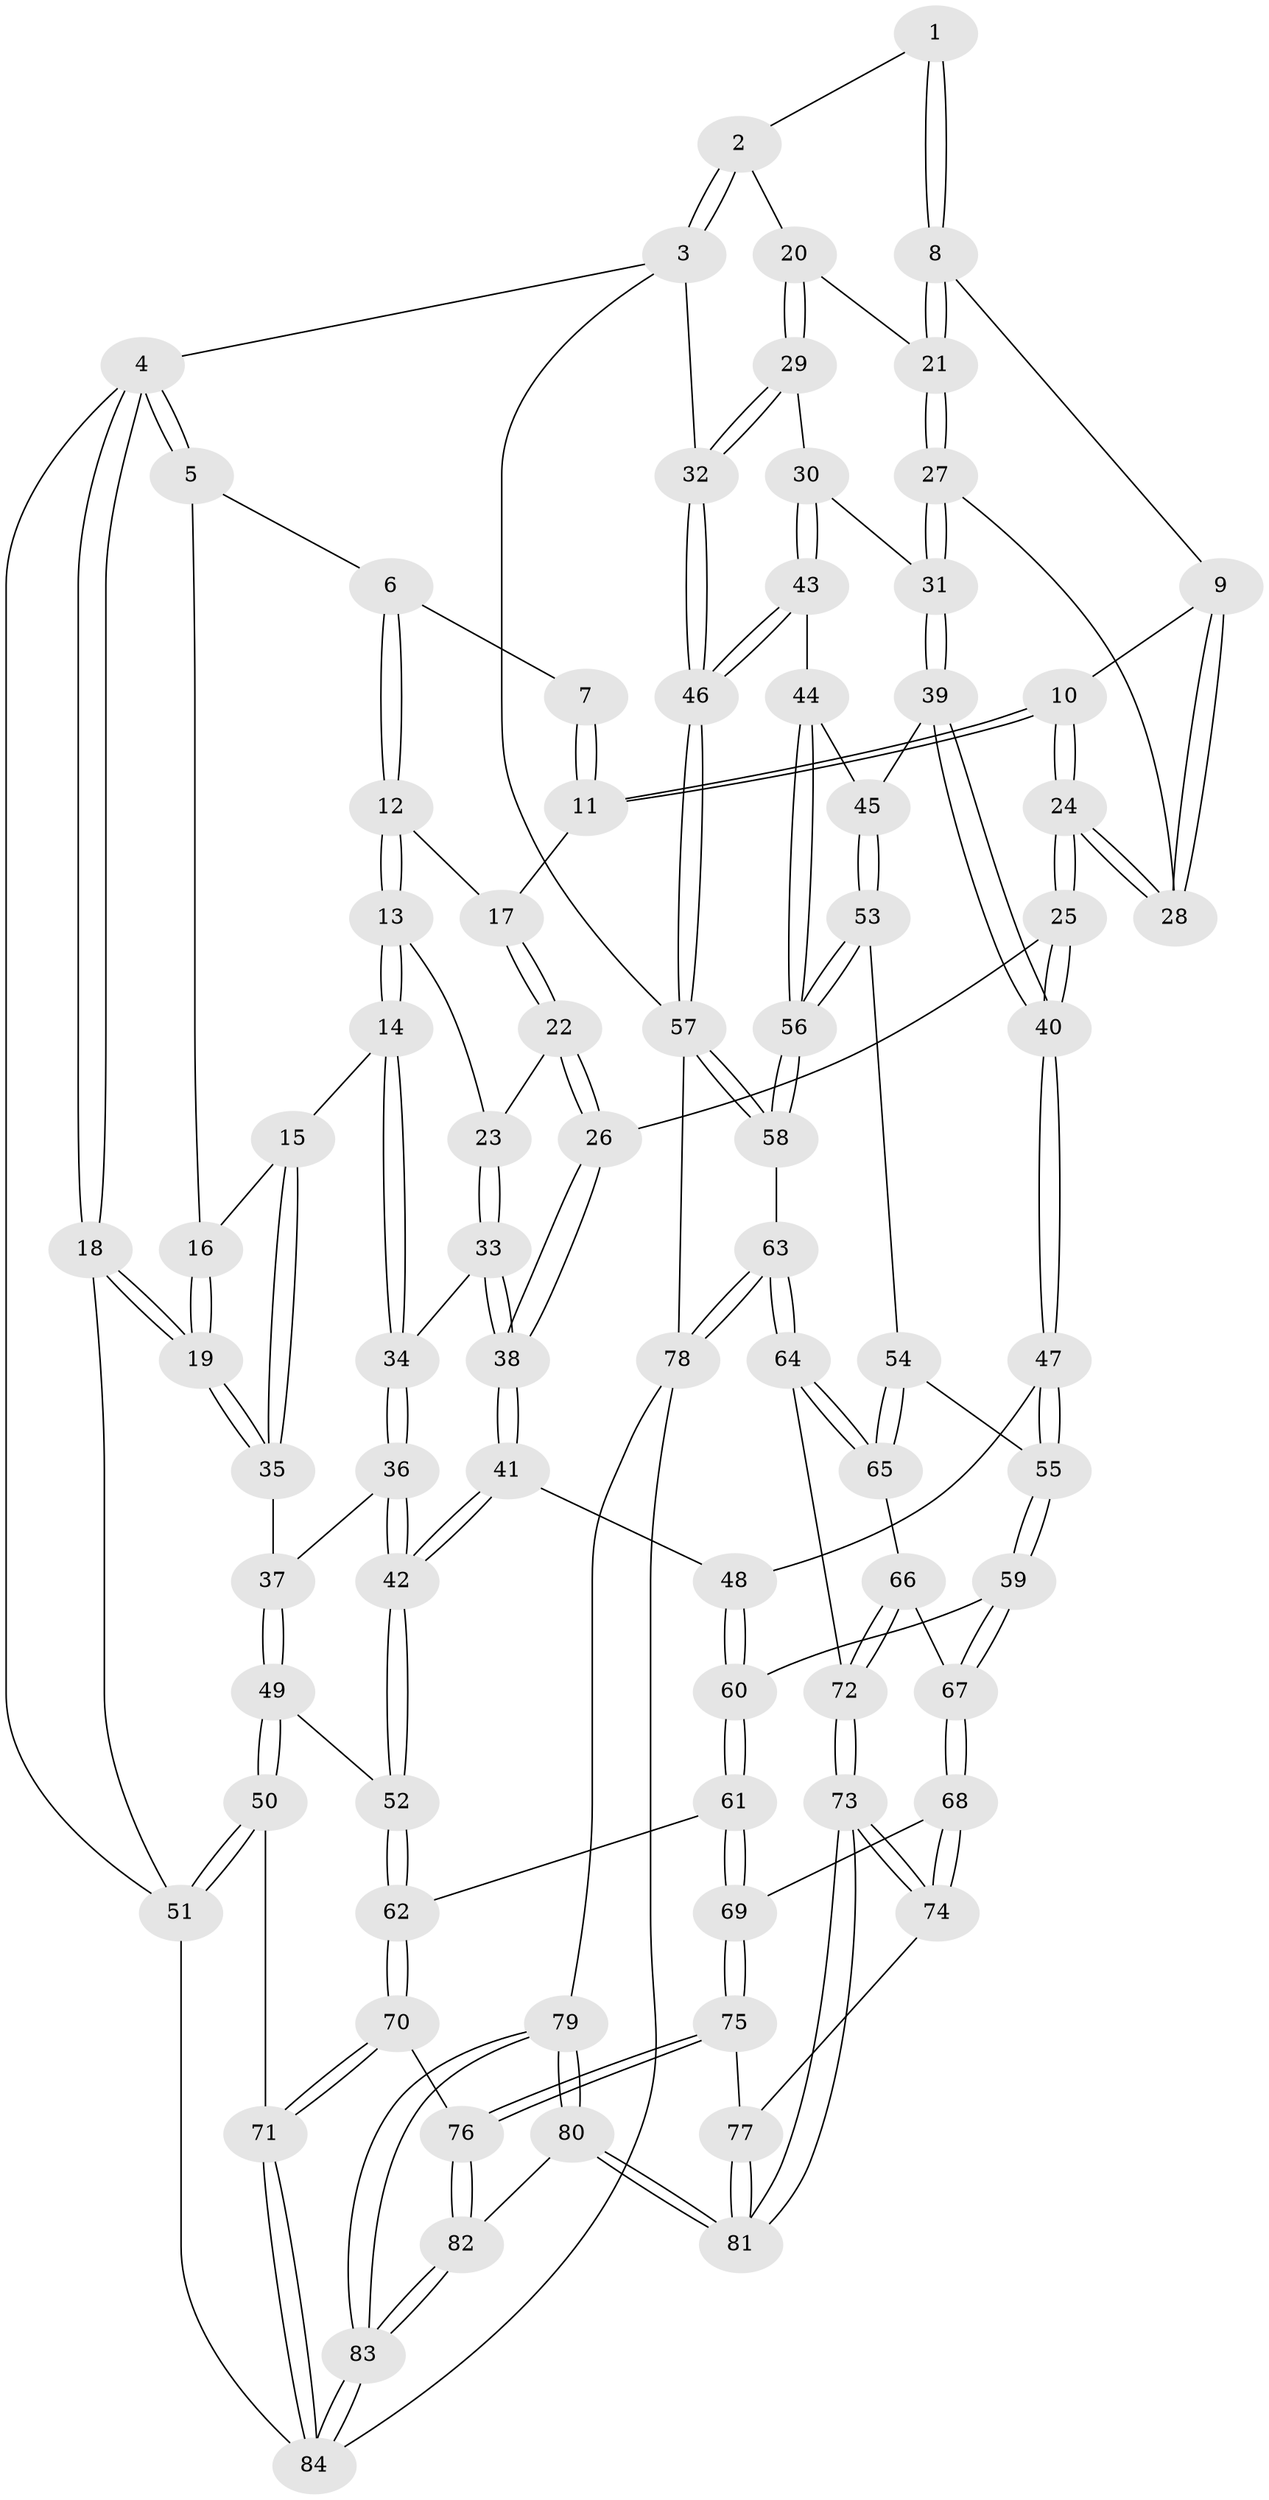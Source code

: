 // Generated by graph-tools (version 1.1) at 2025/17/03/09/25 04:17:11]
// undirected, 84 vertices, 206 edges
graph export_dot {
graph [start="1"]
  node [color=gray90,style=filled];
  1 [pos="+0.7895804173885101+0"];
  2 [pos="+1+0"];
  3 [pos="+1+0"];
  4 [pos="+0+0"];
  5 [pos="+0.24963223258003647+0"];
  6 [pos="+0.2662873303176484+0"];
  7 [pos="+0.6403823160967008+0"];
  8 [pos="+0.7553003678791403+0.04498563856247778"];
  9 [pos="+0.7462829850451072+0.05558224207371587"];
  10 [pos="+0.5959984054753871+0.12971462370072245"];
  11 [pos="+0.5687919943051079+0.08556764785461846"];
  12 [pos="+0.292089510297201+0"];
  13 [pos="+0.29566928405462417+0.1688404045499072"];
  14 [pos="+0.19884492850329813+0.18340852487473344"];
  15 [pos="+0.19020933885711483+0.18142892625977478"];
  16 [pos="+0.15099918867753798+0.006894830605916599"];
  17 [pos="+0.4342552851764877+0.05830033101143633"];
  18 [pos="+0+0.2809257159803071"];
  19 [pos="+0+0.2701993546060166"];
  20 [pos="+0.8768088501364684+0.14362507585996478"];
  21 [pos="+0.8033292622808171+0.0950253784379395"];
  22 [pos="+0.42536343590320264+0.1978336164190035"];
  23 [pos="+0.30107652381476546+0.17401105280907608"];
  24 [pos="+0.5854127657168189+0.22400475449455862"];
  25 [pos="+0.5574234578896432+0.25789017089679145"];
  26 [pos="+0.48038071501240637+0.2753951056104902"];
  27 [pos="+0.7746067315271232+0.24969433915698117"];
  28 [pos="+0.722638747464749+0.21720606909900922"];
  29 [pos="+0.9167405255577238+0.22507925848202345"];
  30 [pos="+0.8736061320950413+0.26997958221712964"];
  31 [pos="+0.7999244862254042+0.27284265421019926"];
  32 [pos="+1+0.1594626689301815"];
  33 [pos="+0.28574081078563146+0.28025768219176755"];
  34 [pos="+0.24891015625883697+0.30135600103409754"];
  35 [pos="+0.023610670599839543+0.2928732864663016"];
  36 [pos="+0.24198439379809178+0.31040927883782066"];
  37 [pos="+0.10934005525848003+0.3474585550643569"];
  38 [pos="+0.4443125393560911+0.32940645545143726"];
  39 [pos="+0.7167350951398268+0.38376525884790286"];
  40 [pos="+0.6668975673242161+0.38879739685943304"];
  41 [pos="+0.41772179441685736+0.4364926164632722"];
  42 [pos="+0.35293972921231137+0.489457773125712"];
  43 [pos="+0.8883846019293926+0.32513533201896583"];
  44 [pos="+0.8325564998970119+0.4444711483157036"];
  45 [pos="+0.7535296785605701+0.4188544384218056"];
  46 [pos="+1+0.6311359601076865"];
  47 [pos="+0.6300518488443172+0.4568948329734115"];
  48 [pos="+0.45174753647657895+0.45051186060113413"];
  49 [pos="+0.14089586029717666+0.407737247440865"];
  50 [pos="+0+0.7301456941352567"];
  51 [pos="+0+0.7164377392770053"];
  52 [pos="+0.321701045643638+0.5330088428406311"];
  53 [pos="+0.7413957270343169+0.5359375039041947"];
  54 [pos="+0.6662447348940798+0.5688042896853411"];
  55 [pos="+0.6500624259676324+0.5676415425176657"];
  56 [pos="+0.9032959980442851+0.5590636389052607"];
  57 [pos="+1+0.6438858005270267"];
  58 [pos="+1+0.6702699141123107"];
  59 [pos="+0.6219620991402092+0.5939722668637611"];
  60 [pos="+0.5771475664952639+0.5957794516042214"];
  61 [pos="+0.4905518759855184+0.6483231908762427"];
  62 [pos="+0.3099016007602883+0.602434675956542"];
  63 [pos="+0.9831294411548752+0.7139506775654415"];
  64 [pos="+0.8483086014550315+0.728501838390527"];
  65 [pos="+0.8475009880569913+0.7280905027793309"];
  66 [pos="+0.6495376563599781+0.6930359952945638"];
  67 [pos="+0.6366760050237854+0.6898412056242705"];
  68 [pos="+0.5869753348047113+0.7828039169857254"];
  69 [pos="+0.5227633076405785+0.737949038547199"];
  70 [pos="+0.21964572501432905+0.7300596241620115"];
  71 [pos="+0.06298064667591544+0.7455014881950541"];
  72 [pos="+0.7360553853629851+0.8138895620696864"];
  73 [pos="+0.6381362399002509+0.895940359757145"];
  74 [pos="+0.601034855618644+0.8349828898763498"];
  75 [pos="+0.35762706092639457+0.8084188257075091"];
  76 [pos="+0.2929461557403785+0.8098560080110538"];
  77 [pos="+0.42630476222832997+0.8293712033372607"];
  78 [pos="+0.7778529181209805+1"];
  79 [pos="+0.636853460982682+1"];
  80 [pos="+0.633326905577222+1"];
  81 [pos="+0.6309824233545833+1"];
  82 [pos="+0.3042412289758654+0.8502310987470096"];
  83 [pos="+0.221228498792326+1"];
  84 [pos="+0.1807817104676128+1"];
  1 -- 2;
  1 -- 8;
  1 -- 8;
  2 -- 3;
  2 -- 3;
  2 -- 20;
  3 -- 4;
  3 -- 32;
  3 -- 57;
  4 -- 5;
  4 -- 5;
  4 -- 18;
  4 -- 18;
  4 -- 51;
  5 -- 6;
  5 -- 16;
  6 -- 7;
  6 -- 12;
  6 -- 12;
  7 -- 11;
  7 -- 11;
  8 -- 9;
  8 -- 21;
  8 -- 21;
  9 -- 10;
  9 -- 28;
  9 -- 28;
  10 -- 11;
  10 -- 11;
  10 -- 24;
  10 -- 24;
  11 -- 17;
  12 -- 13;
  12 -- 13;
  12 -- 17;
  13 -- 14;
  13 -- 14;
  13 -- 23;
  14 -- 15;
  14 -- 34;
  14 -- 34;
  15 -- 16;
  15 -- 35;
  15 -- 35;
  16 -- 19;
  16 -- 19;
  17 -- 22;
  17 -- 22;
  18 -- 19;
  18 -- 19;
  18 -- 51;
  19 -- 35;
  19 -- 35;
  20 -- 21;
  20 -- 29;
  20 -- 29;
  21 -- 27;
  21 -- 27;
  22 -- 23;
  22 -- 26;
  22 -- 26;
  23 -- 33;
  23 -- 33;
  24 -- 25;
  24 -- 25;
  24 -- 28;
  24 -- 28;
  25 -- 26;
  25 -- 40;
  25 -- 40;
  26 -- 38;
  26 -- 38;
  27 -- 28;
  27 -- 31;
  27 -- 31;
  29 -- 30;
  29 -- 32;
  29 -- 32;
  30 -- 31;
  30 -- 43;
  30 -- 43;
  31 -- 39;
  31 -- 39;
  32 -- 46;
  32 -- 46;
  33 -- 34;
  33 -- 38;
  33 -- 38;
  34 -- 36;
  34 -- 36;
  35 -- 37;
  36 -- 37;
  36 -- 42;
  36 -- 42;
  37 -- 49;
  37 -- 49;
  38 -- 41;
  38 -- 41;
  39 -- 40;
  39 -- 40;
  39 -- 45;
  40 -- 47;
  40 -- 47;
  41 -- 42;
  41 -- 42;
  41 -- 48;
  42 -- 52;
  42 -- 52;
  43 -- 44;
  43 -- 46;
  43 -- 46;
  44 -- 45;
  44 -- 56;
  44 -- 56;
  45 -- 53;
  45 -- 53;
  46 -- 57;
  46 -- 57;
  47 -- 48;
  47 -- 55;
  47 -- 55;
  48 -- 60;
  48 -- 60;
  49 -- 50;
  49 -- 50;
  49 -- 52;
  50 -- 51;
  50 -- 51;
  50 -- 71;
  51 -- 84;
  52 -- 62;
  52 -- 62;
  53 -- 54;
  53 -- 56;
  53 -- 56;
  54 -- 55;
  54 -- 65;
  54 -- 65;
  55 -- 59;
  55 -- 59;
  56 -- 58;
  56 -- 58;
  57 -- 58;
  57 -- 58;
  57 -- 78;
  58 -- 63;
  59 -- 60;
  59 -- 67;
  59 -- 67;
  60 -- 61;
  60 -- 61;
  61 -- 62;
  61 -- 69;
  61 -- 69;
  62 -- 70;
  62 -- 70;
  63 -- 64;
  63 -- 64;
  63 -- 78;
  63 -- 78;
  64 -- 65;
  64 -- 65;
  64 -- 72;
  65 -- 66;
  66 -- 67;
  66 -- 72;
  66 -- 72;
  67 -- 68;
  67 -- 68;
  68 -- 69;
  68 -- 74;
  68 -- 74;
  69 -- 75;
  69 -- 75;
  70 -- 71;
  70 -- 71;
  70 -- 76;
  71 -- 84;
  71 -- 84;
  72 -- 73;
  72 -- 73;
  73 -- 74;
  73 -- 74;
  73 -- 81;
  73 -- 81;
  74 -- 77;
  75 -- 76;
  75 -- 76;
  75 -- 77;
  76 -- 82;
  76 -- 82;
  77 -- 81;
  77 -- 81;
  78 -- 79;
  78 -- 84;
  79 -- 80;
  79 -- 80;
  79 -- 83;
  79 -- 83;
  80 -- 81;
  80 -- 81;
  80 -- 82;
  82 -- 83;
  82 -- 83;
  83 -- 84;
  83 -- 84;
}
